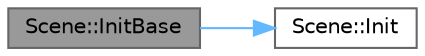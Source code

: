 digraph "Scene::InitBase"
{
 // LATEX_PDF_SIZE
  bgcolor="transparent";
  edge [fontname=Helvetica,fontsize=10,labelfontname=Helvetica,labelfontsize=10];
  node [fontname=Helvetica,fontsize=10,shape=box,height=0.2,width=0.4];
  rankdir="LR";
  Node1 [id="Node000001",label="Scene::InitBase",height=0.2,width=0.4,color="gray40", fillcolor="grey60", style="filled", fontcolor="black",tooltip="シーンの基本初期化処理を行います。"];
  Node1 -> Node2 [id="edge2_Node000001_Node000002",color="steelblue1",style="solid",tooltip=" "];
  Node2 [id="Node000002",label="Scene::Init",height=0.2,width=0.4,color="grey40", fillcolor="white", style="filled",URL="$class_scene.html#afa4f07e2ccd907e9686d51ee0a670619",tooltip="シーンの初期化を行います。"];
}
